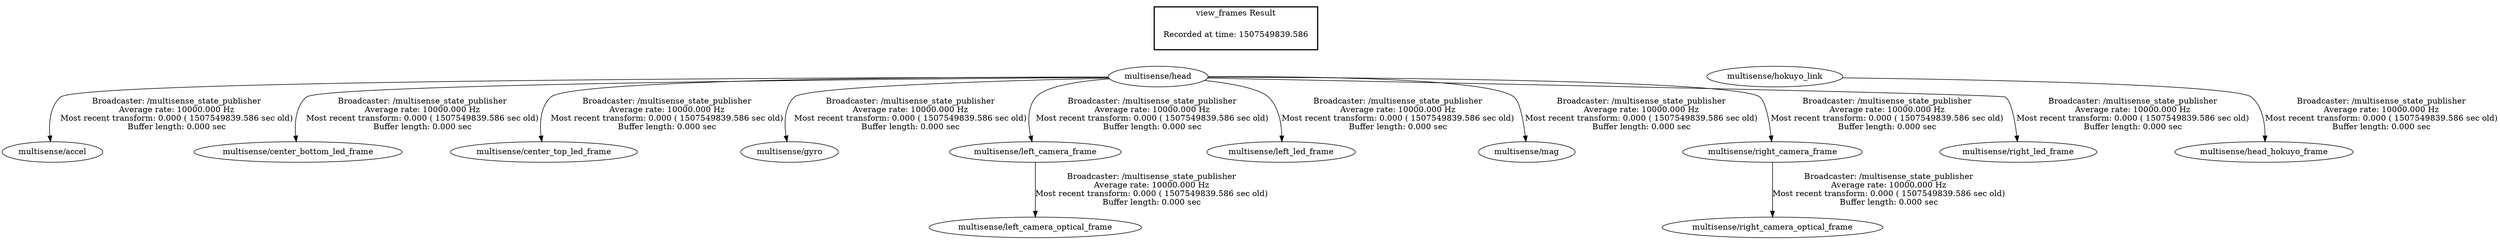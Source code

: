 digraph G {
"multisense/head" -> "multisense/accel"[label="Broadcaster: /multisense_state_publisher\nAverage rate: 10000.000 Hz\nMost recent transform: 0.000 ( 1507549839.586 sec old)\nBuffer length: 0.000 sec\n"];
"multisense/head" -> "multisense/center_bottom_led_frame"[label="Broadcaster: /multisense_state_publisher\nAverage rate: 10000.000 Hz\nMost recent transform: 0.000 ( 1507549839.586 sec old)\nBuffer length: 0.000 sec\n"];
"multisense/head" -> "multisense/center_top_led_frame"[label="Broadcaster: /multisense_state_publisher\nAverage rate: 10000.000 Hz\nMost recent transform: 0.000 ( 1507549839.586 sec old)\nBuffer length: 0.000 sec\n"];
"multisense/head" -> "multisense/gyro"[label="Broadcaster: /multisense_state_publisher\nAverage rate: 10000.000 Hz\nMost recent transform: 0.000 ( 1507549839.586 sec old)\nBuffer length: 0.000 sec\n"];
"multisense/hokuyo_link" -> "multisense/head_hokuyo_frame"[label="Broadcaster: /multisense_state_publisher\nAverage rate: 10000.000 Hz\nMost recent transform: 0.000 ( 1507549839.586 sec old)\nBuffer length: 0.000 sec\n"];
"multisense/head" -> "multisense/left_camera_frame"[label="Broadcaster: /multisense_state_publisher\nAverage rate: 10000.000 Hz\nMost recent transform: 0.000 ( 1507549839.586 sec old)\nBuffer length: 0.000 sec\n"];
"multisense/left_camera_frame" -> "multisense/left_camera_optical_frame"[label="Broadcaster: /multisense_state_publisher\nAverage rate: 10000.000 Hz\nMost recent transform: 0.000 ( 1507549839.586 sec old)\nBuffer length: 0.000 sec\n"];
"multisense/head" -> "multisense/left_led_frame"[label="Broadcaster: /multisense_state_publisher\nAverage rate: 10000.000 Hz\nMost recent transform: 0.000 ( 1507549839.586 sec old)\nBuffer length: 0.000 sec\n"];
"multisense/head" -> "multisense/mag"[label="Broadcaster: /multisense_state_publisher\nAverage rate: 10000.000 Hz\nMost recent transform: 0.000 ( 1507549839.586 sec old)\nBuffer length: 0.000 sec\n"];
"multisense/head" -> "multisense/right_camera_frame"[label="Broadcaster: /multisense_state_publisher\nAverage rate: 10000.000 Hz\nMost recent transform: 0.000 ( 1507549839.586 sec old)\nBuffer length: 0.000 sec\n"];
"multisense/right_camera_frame" -> "multisense/right_camera_optical_frame"[label="Broadcaster: /multisense_state_publisher\nAverage rate: 10000.000 Hz\nMost recent transform: 0.000 ( 1507549839.586 sec old)\nBuffer length: 0.000 sec\n"];
"multisense/head" -> "multisense/right_led_frame"[label="Broadcaster: /multisense_state_publisher\nAverage rate: 10000.000 Hz\nMost recent transform: 0.000 ( 1507549839.586 sec old)\nBuffer length: 0.000 sec\n"];
edge [style=invis];
 subgraph cluster_legend { style=bold; color=black; label ="view_frames Result";
"Recorded at time: 1507549839.586"[ shape=plaintext ] ;
 }->"multisense/head";
edge [style=invis];
 subgraph cluster_legend { style=bold; color=black; label ="view_frames Result";
"Recorded at time: 1507549839.586"[ shape=plaintext ] ;
 }->"multisense/hokuyo_link";
}